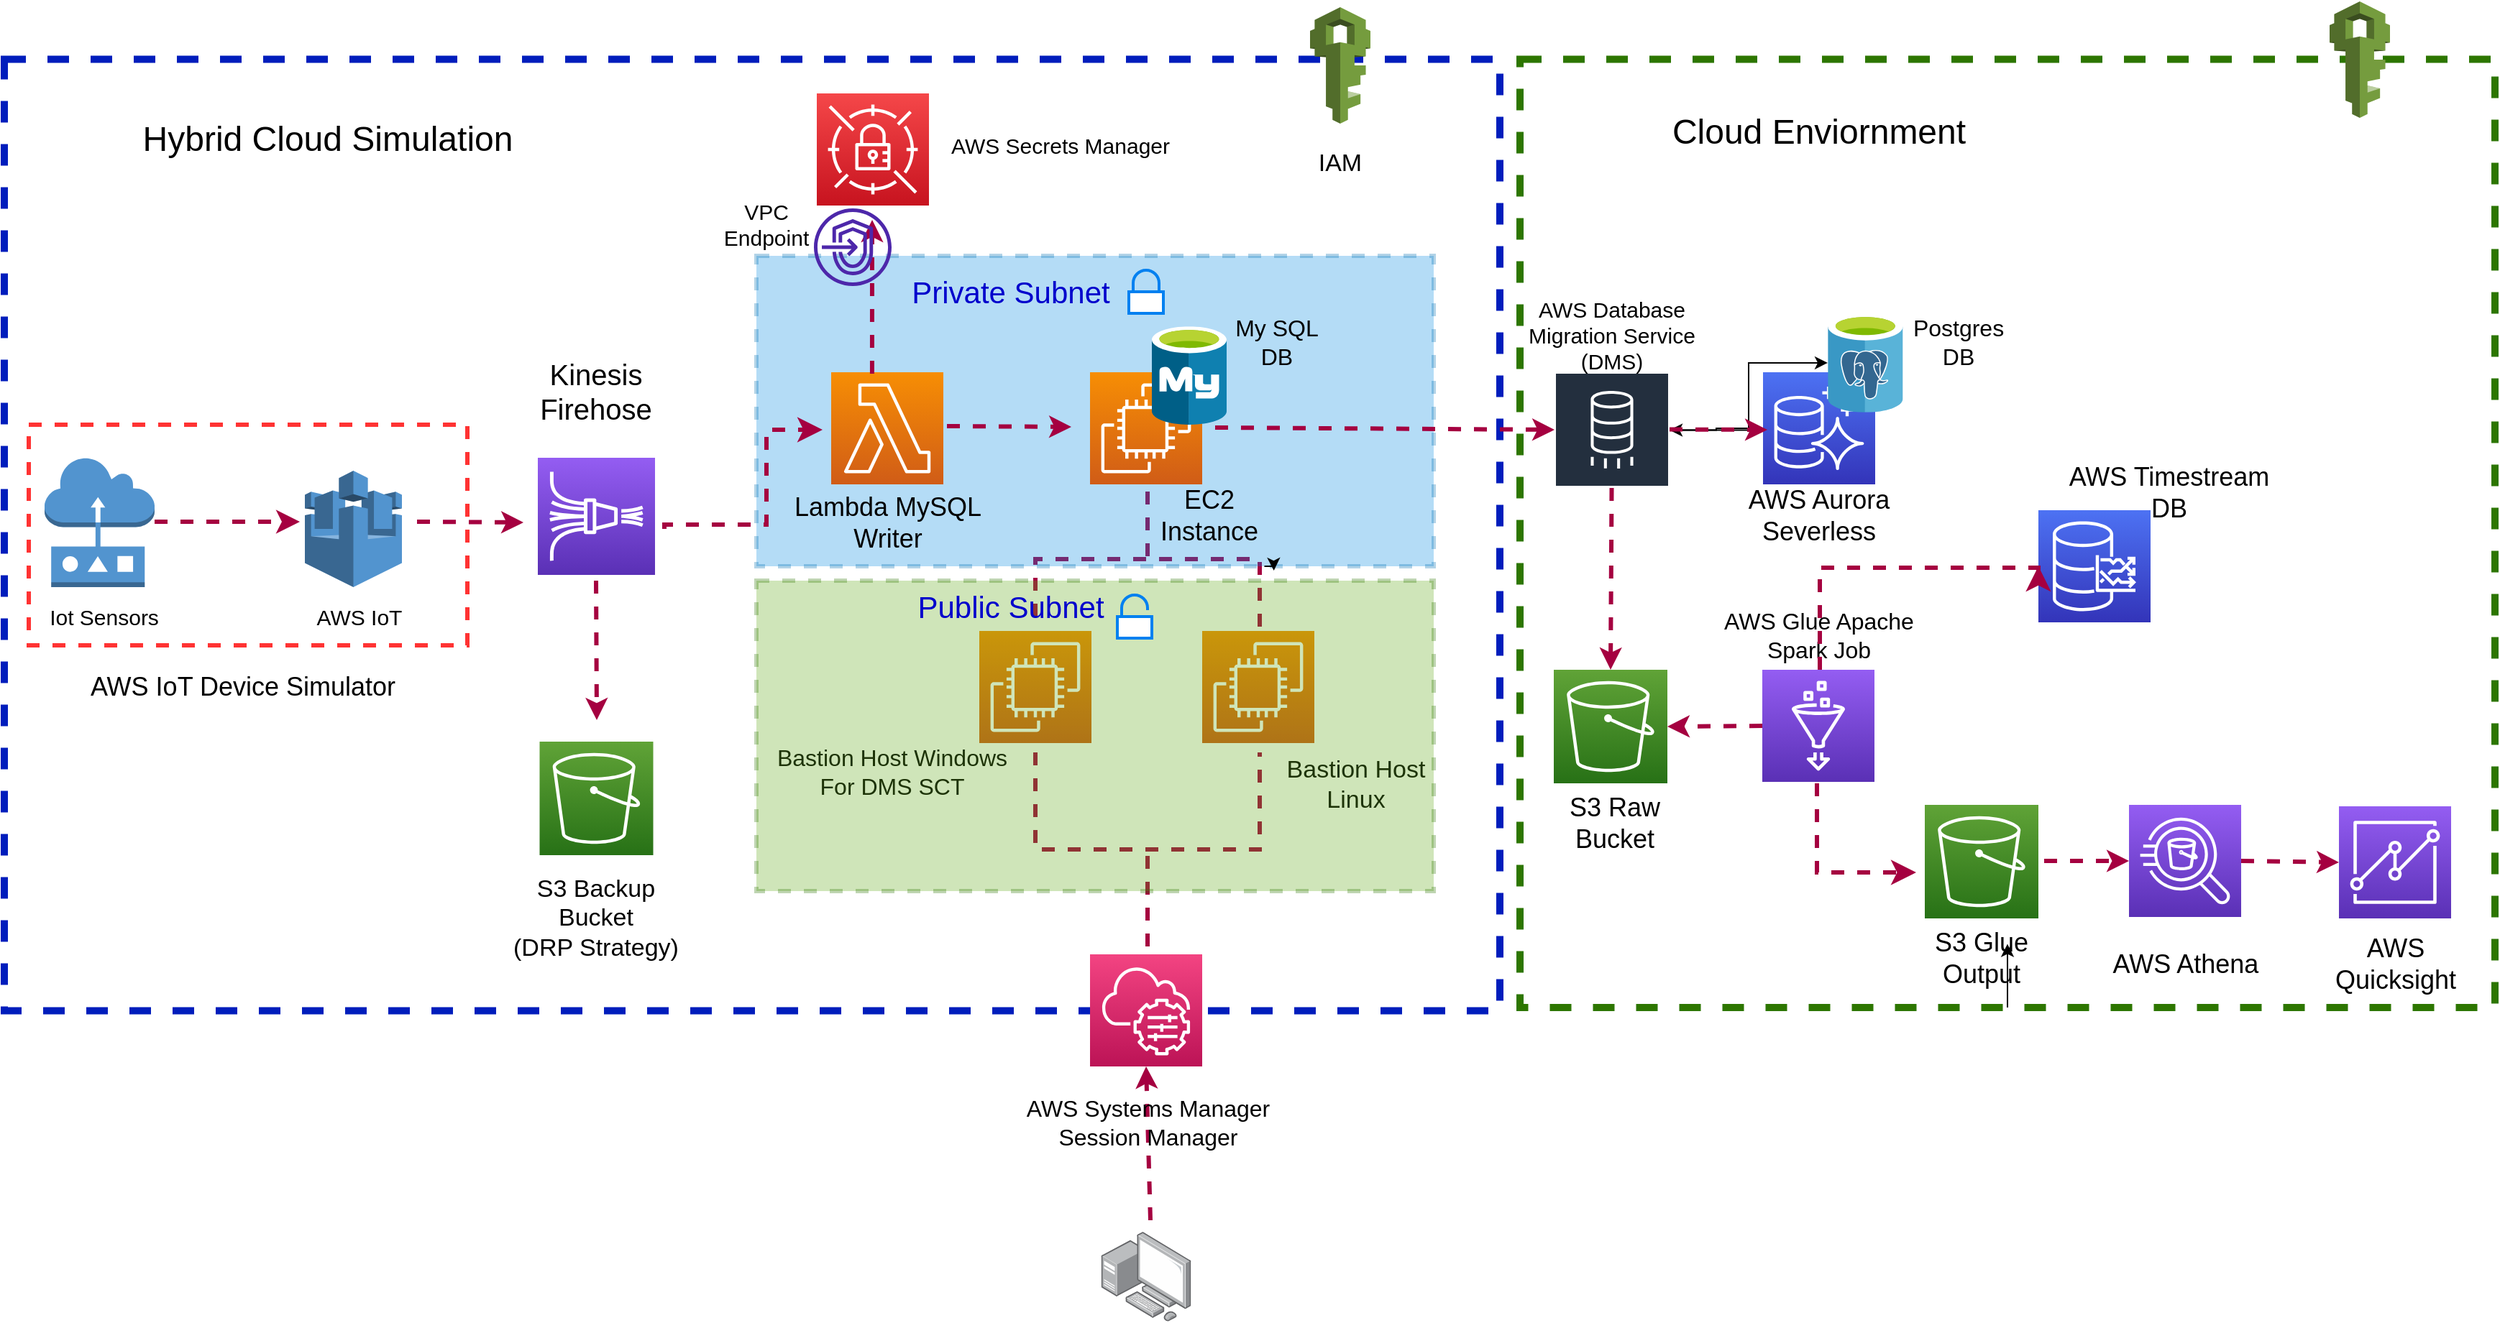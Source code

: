 <mxfile version="21.6.8" type="device">
  <diagram name="Page-1" id="rtOkTL911FVZccZ7OyHE">
    <mxGraphModel dx="2419" dy="1386" grid="0" gridSize="13" guides="1" tooltips="1" connect="1" arrows="1" fold="1" page="1" pageScale="1" pageWidth="1800" pageHeight="1000" background="#ffffff" math="0" shadow="0">
      <root>
        <mxCell id="0" />
        <mxCell id="1" parent="0" />
        <mxCell id="fxVpT7szKohUn9kdx5K2-78" value="" style="rounded=0;whiteSpace=wrap;html=1;fillColor=none;fontColor=#ffffff;strokeColor=#2D7600;gradientColor=none;strokeWidth=5;dashed=1;" vertex="1" parent="1">
          <mxGeometry x="1092" y="82.25" width="678" height="659.75" as="geometry" />
        </mxCell>
        <mxCell id="fxVpT7szKohUn9kdx5K2-30" value="" style="strokeWidth=3;html=1;shape=mxgraph.flowchart.annotation_2;align=left;labelPosition=right;pointerEvents=1;rotation=90;fillColor=#d80073;fontColor=#ffffff;strokeColor=#A50040;dashed=1;" vertex="1" parent="1">
          <mxGeometry x="786" y="352" width="94" height="156" as="geometry" />
        </mxCell>
        <mxCell id="fxVpT7szKohUn9kdx5K2-1" value="" style="rounded=0;whiteSpace=wrap;html=1;fillColor=none;dashed=1;strokeWidth=5;fontColor=#ffffff;strokeColor=#001DBC;" vertex="1" parent="1">
          <mxGeometry x="38" y="82.25" width="1040" height="662" as="geometry" />
        </mxCell>
        <mxCell id="9eGA8OLwAEAqsnnPTUQ7-1" value="" style="outlineConnect=0;dashed=0;verticalLabelPosition=bottom;verticalAlign=top;align=center;html=1;shape=mxgraph.aws3.sensor;fillColor=#5294CF;gradientColor=none;" parent="1" vertex="1">
          <mxGeometry x="66" y="359.5" width="76.5" height="90" as="geometry" />
        </mxCell>
        <mxCell id="9eGA8OLwAEAqsnnPTUQ7-2" value="" style="outlineConnect=0;dashed=0;verticalLabelPosition=bottom;verticalAlign=top;align=center;html=1;shape=mxgraph.aws3.aws_iot;fillColor=#5294CF;gradientColor=none;" parent="1" vertex="1">
          <mxGeometry x="247" y="368.5" width="67.5" height="81" as="geometry" />
        </mxCell>
        <mxCell id="9eGA8OLwAEAqsnnPTUQ7-3" value="" style="endArrow=classic;html=1;rounded=0;dashed=1;endSize=7;strokeColor=#A50040;fillColor=#d80073;strokeWidth=3;" parent="1" edge="1">
          <mxGeometry width="50" height="50" relative="1" as="geometry">
            <mxPoint x="142.5" y="404.005" as="sourcePoint" />
            <mxPoint x="243.5" y="404" as="targetPoint" />
          </mxGeometry>
        </mxCell>
        <mxCell id="9eGA8OLwAEAqsnnPTUQ7-4" value="" style="rounded=0;whiteSpace=wrap;html=1;fillColor=none;dashed=1;strokeColor=#FF3333;perimeterSpacing=12;strokeWidth=3;" parent="1" vertex="1">
          <mxGeometry x="55" y="336.5" width="305" height="153.5" as="geometry" />
        </mxCell>
        <mxCell id="9eGA8OLwAEAqsnnPTUQ7-5" value="&lt;font color=&quot;#000000&quot; style=&quot;font-size: 18px;&quot;&gt;AWS IoT Device Simulator&lt;/font&gt;" style="text;html=1;strokeColor=none;fillColor=none;align=center;verticalAlign=middle;whiteSpace=wrap;rounded=0;" parent="1" vertex="1">
          <mxGeometry x="92.5" y="504" width="222" height="30" as="geometry" />
        </mxCell>
        <mxCell id="9eGA8OLwAEAqsnnPTUQ7-8" value="" style="rounded=0;whiteSpace=wrap;html=1;fillColor=#098BE2;fontColor=#ffffff;strokeColor=#006EAF;strokeWidth=3;dashed=1;opacity=30;" parent="1" vertex="1">
          <mxGeometry x="561" y="219" width="471" height="216" as="geometry" />
        </mxCell>
        <mxCell id="9eGA8OLwAEAqsnnPTUQ7-9" value="" style="sketch=0;points=[[0,0,0],[0.25,0,0],[0.5,0,0],[0.75,0,0],[1,0,0],[0,1,0],[0.25,1,0],[0.5,1,0],[0.75,1,0],[1,1,0],[0,0.25,0],[0,0.5,0],[0,0.75,0],[1,0.25,0],[1,0.5,0],[1,0.75,0]];outlineConnect=0;fontColor=#232F3E;gradientColor=#945DF2;gradientDirection=north;fillColor=#5A30B5;strokeColor=#ffffff;dashed=0;verticalLabelPosition=bottom;verticalAlign=top;align=center;html=1;fontSize=12;fontStyle=0;aspect=fixed;shape=mxgraph.aws4.resourceIcon;resIcon=mxgraph.aws4.kinesis_data_firehose;" parent="1" vertex="1">
          <mxGeometry x="409" y="359.5" width="81.5" height="81.5" as="geometry" />
        </mxCell>
        <mxCell id="9eGA8OLwAEAqsnnPTUQ7-10" value="" style="endArrow=classic;html=1;rounded=0;fillColor=#d80073;strokeColor=#A50040;dashed=1;strokeWidth=3;" parent="1" edge="1">
          <mxGeometry width="50" height="50" relative="1" as="geometry">
            <mxPoint x="325" y="404" as="sourcePoint" />
            <mxPoint x="399" y="404.5" as="targetPoint" />
          </mxGeometry>
        </mxCell>
        <mxCell id="9eGA8OLwAEAqsnnPTUQ7-12" value="" style="endArrow=classic;html=1;rounded=0;strokeColor=#A50040;fillColor=#d80073;dashed=1;strokeWidth=3;" parent="1" edge="1">
          <mxGeometry width="50" height="50" relative="1" as="geometry">
            <mxPoint x="449.5" y="445" as="sourcePoint" />
            <mxPoint x="450" y="542" as="targetPoint" />
          </mxGeometry>
        </mxCell>
        <mxCell id="9eGA8OLwAEAqsnnPTUQ7-13" value="" style="sketch=0;points=[[0,0,0],[0.25,0,0],[0.5,0,0],[0.75,0,0],[1,0,0],[0,1,0],[0.25,1,0],[0.5,1,0],[0.75,1,0],[1,1,0],[0,0.25,0],[0,0.5,0],[0,0.75,0],[1,0.25,0],[1,0.5,0],[1,0.75,0]];outlineConnect=0;fontColor=#232F3E;gradientColor=#60A337;gradientDirection=north;fillColor=#277116;strokeColor=#ffffff;dashed=0;verticalLabelPosition=bottom;verticalAlign=top;align=center;html=1;fontSize=12;fontStyle=0;aspect=fixed;shape=mxgraph.aws4.resourceIcon;resIcon=mxgraph.aws4.s3;" parent="1" vertex="1">
          <mxGeometry x="410.25" y="557" width="79" height="79" as="geometry" />
        </mxCell>
        <mxCell id="9eGA8OLwAEAqsnnPTUQ7-17" value="" style="endArrow=classic;html=1;rounded=0;strokeColor=#A50040;fillColor=#d80073;dashed=1;strokeWidth=3;" parent="1" edge="1">
          <mxGeometry width="50" height="50" relative="1" as="geometry">
            <mxPoint x="693.5" y="337.5" as="sourcePoint" />
            <mxPoint x="780" y="338" as="targetPoint" />
          </mxGeometry>
        </mxCell>
        <mxCell id="9eGA8OLwAEAqsnnPTUQ7-18" value="&lt;font color=&quot;#0000cc&quot; style=&quot;font-size: 21px;&quot;&gt;Private Subnet&lt;/font&gt;" style="text;html=1;strokeColor=none;fillColor=none;align=center;verticalAlign=middle;whiteSpace=wrap;rounded=0;" parent="1" vertex="1">
          <mxGeometry x="657" y="221.5" width="162" height="45" as="geometry" />
        </mxCell>
        <mxCell id="9eGA8OLwAEAqsnnPTUQ7-19" value="" style="html=1;verticalLabelPosition=bottom;align=center;labelBackgroundColor=#ffffff;verticalAlign=top;strokeWidth=2;strokeColor=#0080F0;shadow=0;dashed=0;shape=mxgraph.ios7.icons.locked;" parent="1" vertex="1">
          <mxGeometry x="820" y="229" width="24" height="30" as="geometry" />
        </mxCell>
        <mxCell id="9eGA8OLwAEAqsnnPTUQ7-21" value="" style="sketch=0;points=[[0,0,0],[0.25,0,0],[0.5,0,0],[0.75,0,0],[1,0,0],[0,1,0],[0.25,1,0],[0.5,1,0],[0.75,1,0],[1,1,0],[0,0.25,0],[0,0.5,0],[0,0.75,0],[1,0.25,0],[1,0.5,0],[1,0.75,0]];outlineConnect=0;fontColor=#232F3E;gradientColor=#F54749;gradientDirection=north;fillColor=#C7131F;strokeColor=#ffffff;dashed=0;verticalLabelPosition=bottom;verticalAlign=top;align=center;html=1;fontSize=12;fontStyle=0;aspect=fixed;shape=mxgraph.aws4.resourceIcon;resIcon=mxgraph.aws4.secrets_manager;" parent="1" vertex="1">
          <mxGeometry x="603" y="106" width="78" height="78" as="geometry" />
        </mxCell>
        <mxCell id="9eGA8OLwAEAqsnnPTUQ7-22" value="" style="sketch=0;points=[[0,0,0],[0.25,0,0],[0.5,0,0],[0.75,0,0],[1,0,0],[0,1,0],[0.25,1,0],[0.5,1,0],[0.75,1,0],[1,1,0],[0,0.25,0],[0,0.5,0],[0,0.75,0],[1,0.25,0],[1,0.5,0],[1,0.75,0]];outlineConnect=0;fontColor=#232F3E;gradientColor=#F78E04;gradientDirection=north;fillColor=#D05C17;strokeColor=#ffffff;dashed=0;verticalLabelPosition=bottom;verticalAlign=top;align=center;html=1;fontSize=12;fontStyle=0;aspect=fixed;shape=mxgraph.aws4.resourceIcon;resIcon=mxgraph.aws4.lambda;" parent="1" vertex="1">
          <mxGeometry x="613" y="300" width="78" height="78" as="geometry" />
        </mxCell>
        <mxCell id="9eGA8OLwAEAqsnnPTUQ7-23" value="" style="endArrow=classic;html=1;rounded=0;strokeColor=#A50040;fillColor=#d80073;dashed=1;strokeWidth=3;exitX=0.365;exitY=0.013;exitDx=0;exitDy=0;exitPerimeter=0;" parent="1" edge="1" source="9eGA8OLwAEAqsnnPTUQ7-22">
          <mxGeometry width="50" height="50" relative="1" as="geometry">
            <mxPoint x="641.5" y="280" as="sourcePoint" />
            <mxPoint x="641.5" y="194" as="targetPoint" />
          </mxGeometry>
        </mxCell>
        <mxCell id="9eGA8OLwAEAqsnnPTUQ7-26" value="" style="sketch=0;points=[[0,0,0],[0.25,0,0],[0.5,0,0],[0.75,0,0],[1,0,0],[0,1,0],[0.25,1,0],[0.5,1,0],[0.75,1,0],[1,1,0],[0,0.25,0],[0,0.5,0],[0,0.75,0],[1,0.25,0],[1,0.5,0],[1,0.75,0]];outlineConnect=0;fontColor=#232F3E;gradientColor=#F78E04;gradientDirection=north;fillColor=#D05C17;strokeColor=#ffffff;dashed=0;verticalLabelPosition=bottom;verticalAlign=top;align=center;html=1;fontSize=12;fontStyle=0;aspect=fixed;shape=mxgraph.aws4.resourceIcon;resIcon=mxgraph.aws4.ec2;" parent="1" vertex="1">
          <mxGeometry x="793" y="300" width="78" height="78" as="geometry" />
        </mxCell>
        <mxCell id="9eGA8OLwAEAqsnnPTUQ7-27" value="" style="image;sketch=0;aspect=fixed;html=1;points=[];align=center;fontSize=12;image=img/lib/mscae/Azure_Database_for_MySQL_servers.svg;" parent="1" vertex="1">
          <mxGeometry x="836" y="268.08" width="52" height="68.42" as="geometry" />
        </mxCell>
        <mxCell id="9eGA8OLwAEAqsnnPTUQ7-28" value="&lt;font style=&quot;font-size: 18px;&quot; color=&quot;#000000&quot;&gt;EC2 Instance&lt;/font&gt;" style="text;html=1;strokeColor=none;fillColor=none;align=center;verticalAlign=middle;whiteSpace=wrap;rounded=0;strokeWidth=1;" parent="1" vertex="1">
          <mxGeometry x="836" y="385.25" width="80" height="30" as="geometry" />
        </mxCell>
        <mxCell id="9eGA8OLwAEAqsnnPTUQ7-29" value="&lt;font style=&quot;font-size: 16px;&quot; color=&quot;#000000&quot;&gt;My SQL DB&lt;/font&gt;" style="text;html=1;strokeColor=none;fillColor=none;align=center;verticalAlign=middle;whiteSpace=wrap;rounded=0;" parent="1" vertex="1">
          <mxGeometry x="893" y="264" width="60" height="30" as="geometry" />
        </mxCell>
        <mxCell id="9eGA8OLwAEAqsnnPTUQ7-32" value="&lt;font style=&quot;font-size: 17px;&quot; color=&quot;#000000&quot;&gt;S3 Backup Bucket &lt;br&gt;(DRP Strategy)&lt;/font&gt;" style="text;html=1;strokeColor=none;fillColor=none;align=center;verticalAlign=middle;whiteSpace=wrap;rounded=0;" parent="1" vertex="1">
          <mxGeometry x="383.37" y="640" width="132.75" height="79" as="geometry" />
        </mxCell>
        <mxCell id="9eGA8OLwAEAqsnnPTUQ7-36" value="&lt;font style=&quot;font-size: 15px;&quot; color=&quot;#000000&quot;&gt;AWS Secrets Manager&lt;/font&gt;" style="text;html=1;align=center;verticalAlign=middle;resizable=0;points=[];autosize=1;strokeColor=none;fillColor=none;" parent="1" vertex="1">
          <mxGeometry x="687" y="127" width="170" height="30" as="geometry" />
        </mxCell>
        <mxCell id="9eGA8OLwAEAqsnnPTUQ7-37" value="" style="edgeStyle=segmentEdgeStyle;endArrow=classic;html=1;curved=0;rounded=0;endSize=8;startSize=8;sourcePerimeterSpacing=0;targetPerimeterSpacing=0;fillColor=#d80073;strokeColor=#A50040;dashed=1;strokeWidth=3;" parent="1" edge="1">
          <mxGeometry width="100" relative="1" as="geometry">
            <mxPoint x="497" y="409" as="sourcePoint" />
            <mxPoint x="607" y="340" as="targetPoint" />
            <Array as="points">
              <mxPoint x="497" y="406" />
              <mxPoint x="568" y="406" />
              <mxPoint x="568" y="340" />
            </Array>
          </mxGeometry>
        </mxCell>
        <mxCell id="9eGA8OLwAEAqsnnPTUQ7-42" value="&lt;font style=&quot;font-size: 18px;&quot; color=&quot;#000000&quot;&gt;Lambda MySQL &lt;br&gt;Writer&lt;/font&gt;" style="text;html=1;align=center;verticalAlign=middle;resizable=0;points=[];autosize=1;strokeColor=none;fillColor=none;" parent="1" vertex="1">
          <mxGeometry x="578" y="377" width="148" height="55" as="geometry" />
        </mxCell>
        <mxCell id="9eGA8OLwAEAqsnnPTUQ7-44" value="&lt;font style=&quot;font-size: 15px;&quot; color=&quot;#000000&quot;&gt;Iot Sensors&lt;/font&gt;" style="text;html=1;strokeColor=none;fillColor=none;align=center;verticalAlign=middle;whiteSpace=wrap;rounded=0;" parent="1" vertex="1">
          <mxGeometry x="64" y="455" width="87" height="30" as="geometry" />
        </mxCell>
        <mxCell id="9eGA8OLwAEAqsnnPTUQ7-46" value="&lt;font style=&quot;font-size: 15px;&quot; color=&quot;#000000&quot;&gt;AWS IoT&lt;/font&gt;" style="text;html=1;strokeColor=none;fillColor=none;align=center;verticalAlign=middle;whiteSpace=wrap;rounded=0;" parent="1" vertex="1">
          <mxGeometry x="247" y="455" width="75.5" height="30" as="geometry" />
        </mxCell>
        <mxCell id="9eGA8OLwAEAqsnnPTUQ7-49" value="" style="sketch=0;outlineConnect=0;fontColor=#232F3E;gradientColor=none;fillColor=#4D27AA;strokeColor=none;dashed=0;verticalLabelPosition=bottom;verticalAlign=top;align=center;html=1;fontSize=12;fontStyle=0;aspect=fixed;pointerEvents=1;shape=mxgraph.aws4.endpoints;" parent="1" vertex="1">
          <mxGeometry x="601" y="186" width="54" height="54" as="geometry" />
        </mxCell>
        <mxCell id="9eGA8OLwAEAqsnnPTUQ7-52" value="&lt;font style=&quot;font-size: 15px;&quot; color=&quot;#000000&quot;&gt;VPC Endpoint&lt;/font&gt;" style="text;html=1;strokeColor=none;fillColor=none;align=center;verticalAlign=middle;whiteSpace=wrap;rounded=0;" parent="1" vertex="1">
          <mxGeometry x="538" y="182" width="60" height="30" as="geometry" />
        </mxCell>
        <mxCell id="fxVpT7szKohUn9kdx5K2-2" value="&lt;font style=&quot;font-size: 24px;&quot; color=&quot;#000000&quot;&gt;Hybrid Cloud Simulation&lt;/font&gt;" style="text;html=1;strokeColor=none;fillColor=none;align=center;verticalAlign=middle;whiteSpace=wrap;rounded=0;" vertex="1" parent="1">
          <mxGeometry x="74" y="123" width="378" height="30" as="geometry" />
        </mxCell>
        <mxCell id="fxVpT7szKohUn9kdx5K2-3" value="" style="outlineConnect=0;dashed=0;verticalLabelPosition=bottom;verticalAlign=top;align=center;html=1;shape=mxgraph.aws3.iam;fillColor=#759C3E;gradientColor=none;" vertex="1" parent="1">
          <mxGeometry x="946" y="46" width="42" height="81" as="geometry" />
        </mxCell>
        <mxCell id="fxVpT7szKohUn9kdx5K2-4" value="&lt;font style=&quot;font-size: 17px;&quot; color=&quot;#000000&quot;&gt;IAM&lt;/font&gt;" style="text;html=1;strokeColor=none;fillColor=none;align=center;verticalAlign=middle;whiteSpace=wrap;rounded=0;" vertex="1" parent="1">
          <mxGeometry x="937" y="140" width="60" height="30" as="geometry" />
        </mxCell>
        <mxCell id="fxVpT7szKohUn9kdx5K2-5" value="" style="sketch=0;points=[[0,0,0],[0.25,0,0],[0.5,0,0],[0.75,0,0],[1,0,0],[0,1,0],[0.25,1,0],[0.5,1,0],[0.75,1,0],[1,1,0],[0,0.25,0],[0,0.5,0],[0,0.75,0],[1,0.25,0],[1,0.5,0],[1,0.75,0]];outlineConnect=0;fontColor=#232F3E;gradientColor=#F78E04;gradientDirection=north;fillColor=#D05C17;strokeColor=#ffffff;dashed=0;verticalLabelPosition=bottom;verticalAlign=top;align=center;html=1;fontSize=12;fontStyle=0;aspect=fixed;shape=mxgraph.aws4.resourceIcon;resIcon=mxgraph.aws4.ec2;" vertex="1" parent="1">
          <mxGeometry x="716" y="480" width="78" height="78" as="geometry" />
        </mxCell>
        <mxCell id="fxVpT7szKohUn9kdx5K2-6" value="" style="sketch=0;points=[[0,0,0],[0.25,0,0],[0.5,0,0],[0.75,0,0],[1,0,0],[0,1,0],[0.25,1,0],[0.5,1,0],[0.75,1,0],[1,1,0],[0,0.25,0],[0,0.5,0],[0,0.75,0],[1,0.25,0],[1,0.5,0],[1,0.75,0]];outlineConnect=0;fontColor=#232F3E;gradientColor=#F78E04;gradientDirection=north;fillColor=#D05C17;strokeColor=#ffffff;dashed=0;verticalLabelPosition=bottom;verticalAlign=top;align=center;html=1;fontSize=12;fontStyle=0;aspect=fixed;shape=mxgraph.aws4.resourceIcon;resIcon=mxgraph.aws4.ec2;" vertex="1" parent="1">
          <mxGeometry x="871" y="480" width="78" height="78" as="geometry" />
        </mxCell>
        <mxCell id="fxVpT7szKohUn9kdx5K2-31" value="&lt;font style=&quot;font-size: 16px;&quot; color=&quot;#000000&quot;&gt;Bastion Host Windows For DMS SCT&lt;/font&gt;" style="text;html=1;strokeColor=none;fillColor=none;align=center;verticalAlign=middle;whiteSpace=wrap;rounded=0;strokeWidth=1;" vertex="1" parent="1">
          <mxGeometry x="561" y="563" width="189" height="30" as="geometry" />
        </mxCell>
        <mxCell id="fxVpT7szKohUn9kdx5K2-32" value="&lt;font style=&quot;font-size: 17px;&quot; color=&quot;#000000&quot;&gt;Bastion Host Linux&lt;/font&gt;" style="text;html=1;strokeColor=none;fillColor=none;align=center;verticalAlign=middle;whiteSpace=wrap;rounded=0;strokeWidth=1;" vertex="1" parent="1">
          <mxGeometry x="927" y="572" width="102" height="30" as="geometry" />
        </mxCell>
        <mxCell id="fxVpT7szKohUn9kdx5K2-34" value="" style="strokeWidth=3;html=1;shape=mxgraph.flowchart.annotation_2;align=left;labelPosition=right;pointerEvents=1;rotation=90;fillColor=#d80073;fontColor=#ffffff;strokeColor=#A50040;dashed=1;direction=west;" vertex="1" parent="1">
          <mxGeometry x="765.5" y="554" width="135" height="156" as="geometry" />
        </mxCell>
        <mxCell id="fxVpT7szKohUn9kdx5K2-7" value="" style="sketch=0;points=[[0,0,0],[0.25,0,0],[0.5,0,0],[0.75,0,0],[1,0,0],[0,1,0],[0.25,1,0],[0.5,1,0],[0.75,1,0],[1,1,0],[0,0.25,0],[0,0.5,0],[0,0.75,0],[1,0.25,0],[1,0.5,0],[1,0.75,0]];points=[[0,0,0],[0.25,0,0],[0.5,0,0],[0.75,0,0],[1,0,0],[0,1,0],[0.25,1,0],[0.5,1,0],[0.75,1,0],[1,1,0],[0,0.25,0],[0,0.5,0],[0,0.75,0],[1,0.25,0],[1,0.5,0],[1,0.75,0]];outlineConnect=0;fontColor=#232F3E;gradientColor=#F34482;gradientDirection=north;fillColor=#BC1356;strokeColor=#ffffff;dashed=0;verticalLabelPosition=bottom;verticalAlign=top;align=center;html=1;fontSize=12;fontStyle=0;aspect=fixed;shape=mxgraph.aws4.resourceIcon;resIcon=mxgraph.aws4.systems_manager;" vertex="1" parent="1">
          <mxGeometry x="793" y="705" width="78" height="78" as="geometry" />
        </mxCell>
        <mxCell id="fxVpT7szKohUn9kdx5K2-37" value="" style="endArrow=classic;html=1;rounded=0;entryX=0.5;entryY=1;entryDx=0;entryDy=0;entryPerimeter=0;fillColor=#d80073;strokeColor=#A50040;strokeWidth=3;dashed=1;" edge="1" parent="1" target="fxVpT7szKohUn9kdx5K2-7">
          <mxGeometry width="50" height="50" relative="1" as="geometry">
            <mxPoint x="835" y="890" as="sourcePoint" />
            <mxPoint x="888" y="847" as="targetPoint" />
          </mxGeometry>
        </mxCell>
        <mxCell id="fxVpT7szKohUn9kdx5K2-35" value="&lt;font style=&quot;font-size: 16px;&quot; color=&quot;#000000&quot;&gt;AWS Systems Manager&lt;br&gt;Session Manager&lt;br&gt;&lt;/font&gt;" style="text;html=1;strokeColor=none;fillColor=none;align=center;verticalAlign=middle;whiteSpace=wrap;rounded=0;strokeWidth=1;" vertex="1" parent="1">
          <mxGeometry x="738.5" y="807" width="189" height="30" as="geometry" />
        </mxCell>
        <mxCell id="fxVpT7szKohUn9kdx5K2-38" value="" style="image;points=[];aspect=fixed;html=1;align=center;shadow=0;dashed=0;image=img/lib/allied_telesis/computer_and_terminals/Personal_Computer_with_Server.svg;" vertex="1" parent="1">
          <mxGeometry x="800.8" y="898" width="62.4" height="62.4" as="geometry" />
        </mxCell>
        <mxCell id="fxVpT7szKohUn9kdx5K2-39" style="edgeStyle=orthogonalEdgeStyle;rounded=0;orthogonalLoop=1;jettySize=auto;html=1;exitX=0.75;exitY=1;exitDx=0;exitDy=0;entryX=0.764;entryY=1.014;entryDx=0;entryDy=0;entryPerimeter=0;" edge="1" parent="1" source="9eGA8OLwAEAqsnnPTUQ7-8" target="9eGA8OLwAEAqsnnPTUQ7-8">
          <mxGeometry relative="1" as="geometry" />
        </mxCell>
        <mxCell id="fxVpT7szKohUn9kdx5K2-67" value="" style="edgeStyle=orthogonalEdgeStyle;rounded=0;orthogonalLoop=1;jettySize=auto;html=1;" edge="1" parent="1" source="fxVpT7szKohUn9kdx5K2-40" target="fxVpT7szKohUn9kdx5K2-42">
          <mxGeometry relative="1" as="geometry" />
        </mxCell>
        <mxCell id="fxVpT7szKohUn9kdx5K2-40" value="" style="sketch=0;outlineConnect=0;fontColor=#232F3E;gradientColor=none;strokeColor=#ffffff;fillColor=#232F3E;dashed=0;verticalLabelPosition=middle;verticalAlign=bottom;align=center;html=1;whiteSpace=wrap;fontSize=10;fontStyle=1;spacing=3;shape=mxgraph.aws4.productIcon;prIcon=mxgraph.aws4.database_migration_service;" vertex="1" parent="1">
          <mxGeometry x="1116" y="300" width="80" height="80.5" as="geometry" />
        </mxCell>
        <mxCell id="fxVpT7szKohUn9kdx5K2-50" value="" style="edgeStyle=orthogonalEdgeStyle;rounded=0;orthogonalLoop=1;jettySize=auto;html=1;" edge="1" parent="1" source="fxVpT7szKohUn9kdx5K2-41" target="fxVpT7szKohUn9kdx5K2-40">
          <mxGeometry relative="1" as="geometry" />
        </mxCell>
        <mxCell id="fxVpT7szKohUn9kdx5K2-41" value="" style="sketch=0;points=[[0,0,0],[0.25,0,0],[0.5,0,0],[0.75,0,0],[1,0,0],[0,1,0],[0.25,1,0],[0.5,1,0],[0.75,1,0],[1,1,0],[0,0.25,0],[0,0.5,0],[0,0.75,0],[1,0.25,0],[1,0.5,0],[1,0.75,0]];outlineConnect=0;fontColor=#232F3E;gradientColor=#4D72F3;gradientDirection=north;fillColor=#3334B9;strokeColor=#ffffff;dashed=0;verticalLabelPosition=bottom;verticalAlign=top;align=center;html=1;fontSize=12;fontStyle=0;aspect=fixed;shape=mxgraph.aws4.resourceIcon;resIcon=mxgraph.aws4.aurora;" vertex="1" parent="1">
          <mxGeometry x="1261" y="300" width="78" height="78" as="geometry" />
        </mxCell>
        <mxCell id="fxVpT7szKohUn9kdx5K2-42" value="" style="image;sketch=0;aspect=fixed;html=1;points=[];align=center;fontSize=12;image=img/lib/mscae/Azure_Database_for_PostgreSQL_servers.svg;" vertex="1" parent="1">
          <mxGeometry x="1306" y="259" width="52.38" height="68.92" as="geometry" />
        </mxCell>
        <mxCell id="fxVpT7szKohUn9kdx5K2-43" value="" style="endArrow=classic;html=1;rounded=0;strokeColor=#A50040;fillColor=#d80073;dashed=1;strokeWidth=3;" edge="1" parent="1" target="fxVpT7szKohUn9kdx5K2-40">
          <mxGeometry width="50" height="50" relative="1" as="geometry">
            <mxPoint x="880" y="338.5" as="sourcePoint" />
            <mxPoint x="1048" y="351" as="targetPoint" />
          </mxGeometry>
        </mxCell>
        <mxCell id="fxVpT7szKohUn9kdx5K2-45" value="&lt;font style=&quot;font-size: 16px;&quot; color=&quot;#000000&quot;&gt;Postgres DB&lt;/font&gt;" style="text;html=1;strokeColor=none;fillColor=none;align=center;verticalAlign=middle;whiteSpace=wrap;rounded=0;" vertex="1" parent="1">
          <mxGeometry x="1367" y="264" width="60" height="30" as="geometry" />
        </mxCell>
        <mxCell id="fxVpT7szKohUn9kdx5K2-46" value="&lt;font style=&quot;font-size: 18px;&quot; color=&quot;#000000&quot;&gt;AWS Aurora Severless&lt;/font&gt;" style="text;html=1;strokeColor=none;fillColor=none;align=center;verticalAlign=middle;whiteSpace=wrap;rounded=0;strokeWidth=1;" vertex="1" parent="1">
          <mxGeometry x="1240" y="385.25" width="120" height="30" as="geometry" />
        </mxCell>
        <mxCell id="fxVpT7szKohUn9kdx5K2-47" value="" style="endArrow=classic;html=1;rounded=0;strokeColor=#A50040;fillColor=#d80073;dashed=1;strokeWidth=3;" edge="1" parent="1">
          <mxGeometry width="50" height="50" relative="1" as="geometry">
            <mxPoint x="1196" y="339.75" as="sourcePoint" />
            <mxPoint x="1264" y="340" as="targetPoint" />
          </mxGeometry>
        </mxCell>
        <mxCell id="fxVpT7szKohUn9kdx5K2-48" value="" style="sketch=0;points=[[0,0,0],[0.25,0,0],[0.5,0,0],[0.75,0,0],[1,0,0],[0,1,0],[0.25,1,0],[0.5,1,0],[0.75,1,0],[1,1,0],[0,0.25,0],[0,0.5,0],[0,0.75,0],[1,0.25,0],[1,0.5,0],[1,0.75,0]];outlineConnect=0;fontColor=#232F3E;gradientColor=#60A337;gradientDirection=north;fillColor=#277116;strokeColor=#ffffff;dashed=0;verticalLabelPosition=bottom;verticalAlign=top;align=center;html=1;fontSize=12;fontStyle=0;aspect=fixed;shape=mxgraph.aws4.resourceIcon;resIcon=mxgraph.aws4.s3;" vertex="1" parent="1">
          <mxGeometry x="1115.5" y="507" width="79" height="79" as="geometry" />
        </mxCell>
        <mxCell id="fxVpT7szKohUn9kdx5K2-49" value="" style="endArrow=classic;html=1;rounded=0;fillColor=#d80073;strokeColor=#A50040;strokeWidth=3;dashed=1;entryX=0.5;entryY=0;entryDx=0;entryDy=0;entryPerimeter=0;" edge="1" parent="1" source="fxVpT7szKohUn9kdx5K2-40" target="fxVpT7szKohUn9kdx5K2-48">
          <mxGeometry width="50" height="50" relative="1" as="geometry">
            <mxPoint x="1167" y="402" as="sourcePoint" />
            <mxPoint x="1162" y="541" as="targetPoint" />
          </mxGeometry>
        </mxCell>
        <mxCell id="fxVpT7szKohUn9kdx5K2-51" value="&lt;font style=&quot;font-size: 15px;&quot; color=&quot;#000000&quot;&gt;AWS Database Migration Service (DMS)&lt;/font&gt;" style="text;html=1;strokeColor=none;fillColor=none;align=center;verticalAlign=middle;whiteSpace=wrap;rounded=0;strokeWidth=1;" vertex="1" parent="1">
          <mxGeometry x="1095.5" y="259" width="120" height="30" as="geometry" />
        </mxCell>
        <mxCell id="fxVpT7szKohUn9kdx5K2-53" value="" style="sketch=0;points=[[0,0,0],[0.25,0,0],[0.5,0,0],[0.75,0,0],[1,0,0],[0,1,0],[0.25,1,0],[0.5,1,0],[0.75,1,0],[1,1,0],[0,0.25,0],[0,0.5,0],[0,0.75,0],[1,0.25,0],[1,0.5,0],[1,0.75,0]];outlineConnect=0;fontColor=#232F3E;gradientColor=#945DF2;gradientDirection=north;fillColor=#5A30B5;strokeColor=#ffffff;dashed=0;verticalLabelPosition=bottom;verticalAlign=top;align=center;html=1;fontSize=12;fontStyle=0;aspect=fixed;shape=mxgraph.aws4.resourceIcon;resIcon=mxgraph.aws4.glue;" vertex="1" parent="1">
          <mxGeometry x="1260.5" y="507" width="78" height="78" as="geometry" />
        </mxCell>
        <mxCell id="fxVpT7szKohUn9kdx5K2-55" value="" style="endArrow=classic;html=1;rounded=0;fillColor=#d80073;strokeColor=#A50040;strokeWidth=3;dashed=1;entryX=1;entryY=0.5;entryDx=0;entryDy=0;entryPerimeter=0;exitX=0;exitY=0.5;exitDx=0;exitDy=0;exitPerimeter=0;" edge="1" parent="1" source="fxVpT7szKohUn9kdx5K2-53" target="fxVpT7szKohUn9kdx5K2-48">
          <mxGeometry width="50" height="50" relative="1" as="geometry">
            <mxPoint x="1278.5" y="547" as="sourcePoint" />
            <mxPoint x="1181.5" y="533" as="targetPoint" />
          </mxGeometry>
        </mxCell>
        <mxCell id="fxVpT7szKohUn9kdx5K2-56" value="" style="sketch=0;points=[[0,0,0],[0.25,0,0],[0.5,0,0],[0.75,0,0],[1,0,0],[0,1,0],[0.25,1,0],[0.5,1,0],[0.75,1,0],[1,1,0],[0,0.25,0],[0,0.5,0],[0,0.75,0],[1,0.25,0],[1,0.5,0],[1,0.75,0]];outlineConnect=0;fontColor=#232F3E;gradientColor=#60A337;gradientDirection=north;fillColor=#277116;strokeColor=#ffffff;dashed=0;verticalLabelPosition=bottom;verticalAlign=top;align=center;html=1;fontSize=12;fontStyle=0;aspect=fixed;shape=mxgraph.aws4.resourceIcon;resIcon=mxgraph.aws4.s3;" vertex="1" parent="1">
          <mxGeometry x="1373.5" y="601" width="79" height="79" as="geometry" />
        </mxCell>
        <mxCell id="fxVpT7szKohUn9kdx5K2-58" value="" style="edgeStyle=elbowEdgeStyle;elbow=vertical;endArrow=classic;html=1;curved=0;rounded=0;endSize=8;startSize=8;fillColor=#d80073;strokeColor=#A50040;strokeWidth=3;dashed=1;" edge="1" parent="1">
          <mxGeometry width="50" height="50" relative="1" as="geometry">
            <mxPoint x="1298.5" y="586" as="sourcePoint" />
            <mxPoint x="1367.5" y="648" as="targetPoint" />
            <Array as="points">
              <mxPoint x="1355.5" y="648" />
            </Array>
          </mxGeometry>
        </mxCell>
        <mxCell id="fxVpT7szKohUn9kdx5K2-64" value="&lt;font style=&quot;font-size: 16px;&quot; color=&quot;#000000&quot;&gt;AWS Glue Apache Spark Job&lt;/font&gt;" style="text;html=1;strokeColor=none;fillColor=none;align=center;verticalAlign=middle;whiteSpace=wrap;rounded=0;strokeWidth=1;" vertex="1" parent="1">
          <mxGeometry x="1217.5" y="465" width="164" height="36" as="geometry" />
        </mxCell>
        <mxCell id="fxVpT7szKohUn9kdx5K2-66" value="" style="sketch=0;points=[[0,0,0],[0.25,0,0],[0.5,0,0],[0.75,0,0],[1,0,0],[0,1,0],[0.25,1,0],[0.5,1,0],[0.75,1,0],[1,1,0],[0,0.25,0],[0,0.5,0],[0,0.75,0],[1,0.25,0],[1,0.5,0],[1,0.75,0]];outlineConnect=0;fontColor=#232F3E;gradientColor=#945DF2;gradientDirection=north;fillColor=#5A30B5;strokeColor=#ffffff;dashed=0;verticalLabelPosition=bottom;verticalAlign=top;align=center;html=1;fontSize=12;fontStyle=0;aspect=fixed;shape=mxgraph.aws4.resourceIcon;resIcon=mxgraph.aws4.athena;" vertex="1" parent="1">
          <mxGeometry x="1515.5" y="601" width="78" height="78" as="geometry" />
        </mxCell>
        <mxCell id="fxVpT7szKohUn9kdx5K2-68" value="" style="endArrow=classic;html=1;rounded=0;strokeColor=#A50040;fillColor=#d80073;dashed=1;strokeWidth=3;entryX=0;entryY=0.5;entryDx=0;entryDy=0;entryPerimeter=0;" edge="1" parent="1" target="fxVpT7szKohUn9kdx5K2-66">
          <mxGeometry width="50" height="50" relative="1" as="geometry">
            <mxPoint x="1456.5" y="640" as="sourcePoint" />
            <mxPoint x="1506.5" y="638" as="targetPoint" />
          </mxGeometry>
        </mxCell>
        <mxCell id="fxVpT7szKohUn9kdx5K2-69" value="" style="sketch=0;points=[[0,0,0],[0.25,0,0],[0.5,0,0],[0.75,0,0],[1,0,0],[0,1,0],[0.25,1,0],[0.5,1,0],[0.75,1,0],[1,1,0],[0,0.25,0],[0,0.5,0],[0,0.75,0],[1,0.25,0],[1,0.5,0],[1,0.75,0]];outlineConnect=0;fontColor=#232F3E;gradientColor=#945DF2;gradientDirection=north;fillColor=#5A30B5;strokeColor=#ffffff;dashed=0;verticalLabelPosition=bottom;verticalAlign=top;align=center;html=1;fontSize=12;fontStyle=0;aspect=fixed;shape=mxgraph.aws4.resourceIcon;resIcon=mxgraph.aws4.quicksight;" vertex="1" parent="1">
          <mxGeometry x="1661.5" y="602" width="78" height="78" as="geometry" />
        </mxCell>
        <mxCell id="fxVpT7szKohUn9kdx5K2-70" value="" style="endArrow=classic;html=1;rounded=0;strokeColor=#A50040;fillColor=#d80073;dashed=1;strokeWidth=3;entryX=0;entryY=0.5;entryDx=0;entryDy=0;entryPerimeter=0;exitX=1;exitY=0.5;exitDx=0;exitDy=0;exitPerimeter=0;" edge="1" parent="1" source="fxVpT7szKohUn9kdx5K2-66" target="fxVpT7szKohUn9kdx5K2-69">
          <mxGeometry width="50" height="50" relative="1" as="geometry">
            <mxPoint x="1610.5" y="641" as="sourcePoint" />
            <mxPoint x="1642.5" y="645" as="targetPoint" />
          </mxGeometry>
        </mxCell>
        <mxCell id="fxVpT7szKohUn9kdx5K2-71" value="&lt;font style=&quot;font-size: 18px;&quot; color=&quot;#000000&quot;&gt;S3 Glue Output&lt;/font&gt;" style="text;html=1;strokeColor=none;fillColor=none;align=center;verticalAlign=middle;whiteSpace=wrap;rounded=0;strokeWidth=1;" vertex="1" parent="1">
          <mxGeometry x="1353" y="693" width="120" height="30" as="geometry" />
        </mxCell>
        <mxCell id="fxVpT7szKohUn9kdx5K2-72" value="&lt;font style=&quot;font-size: 18px;&quot; color=&quot;#000000&quot;&gt;AWS Athena&lt;/font&gt;" style="text;html=1;strokeColor=none;fillColor=none;align=center;verticalAlign=middle;whiteSpace=wrap;rounded=0;strokeWidth=1;" vertex="1" parent="1">
          <mxGeometry x="1494.5" y="697" width="120" height="30" as="geometry" />
        </mxCell>
        <mxCell id="fxVpT7szKohUn9kdx5K2-73" value="&lt;font style=&quot;font-size: 18px;&quot; color=&quot;#000000&quot;&gt;AWS Quicksight&lt;/font&gt;" style="text;html=1;strokeColor=none;fillColor=none;align=center;verticalAlign=middle;whiteSpace=wrap;rounded=0;strokeWidth=1;" vertex="1" parent="1">
          <mxGeometry x="1640.5" y="697" width="120" height="30" as="geometry" />
        </mxCell>
        <mxCell id="fxVpT7szKohUn9kdx5K2-74" value="" style="sketch=0;points=[[0,0,0],[0.25,0,0],[0.5,0,0],[0.75,0,0],[1,0,0],[0,1,0],[0.25,1,0],[0.5,1,0],[0.75,1,0],[1,1,0],[0,0.25,0],[0,0.5,0],[0,0.75,0],[1,0.25,0],[1,0.5,0],[1,0.75,0]];outlineConnect=0;fontColor=#232F3E;gradientColor=#4D72F3;gradientDirection=north;fillColor=#3334B9;strokeColor=#ffffff;dashed=0;verticalLabelPosition=bottom;verticalAlign=top;align=center;html=1;fontSize=12;fontStyle=0;aspect=fixed;shape=mxgraph.aws4.resourceIcon;resIcon=mxgraph.aws4.timestream;" vertex="1" parent="1">
          <mxGeometry x="1452.5" y="396" width="78" height="78" as="geometry" />
        </mxCell>
        <mxCell id="fxVpT7szKohUn9kdx5K2-75" value="" style="edgeStyle=elbowEdgeStyle;elbow=vertical;endArrow=classic;html=1;curved=0;rounded=0;endSize=8;startSize=8;strokeWidth=3;fillColor=#d80073;strokeColor=#A50040;dashed=1;entryX=0;entryY=0.5;entryDx=0;entryDy=0;entryPerimeter=0;" edge="1" parent="1" target="fxVpT7szKohUn9kdx5K2-74">
          <mxGeometry width="50" height="50" relative="1" as="geometry">
            <mxPoint x="1300.5" y="507" as="sourcePoint" />
            <mxPoint x="1374" y="432" as="targetPoint" />
            <Array as="points">
              <mxPoint x="1373" y="436" />
            </Array>
          </mxGeometry>
        </mxCell>
        <mxCell id="fxVpT7szKohUn9kdx5K2-76" value="&lt;font style=&quot;font-size: 18px;&quot; color=&quot;#000000&quot;&gt;AWS Timestream DB&lt;/font&gt;" style="text;html=1;strokeColor=none;fillColor=none;align=center;verticalAlign=middle;whiteSpace=wrap;rounded=0;strokeWidth=1;" vertex="1" parent="1">
          <mxGeometry x="1463" y="368.5" width="160.5" height="30" as="geometry" />
        </mxCell>
        <mxCell id="fxVpT7szKohUn9kdx5K2-77" value="&lt;font style=&quot;font-size: 18px;&quot; color=&quot;#000000&quot;&gt;S3 Raw Bucket&lt;/font&gt;" style="text;html=1;strokeColor=none;fillColor=none;align=center;verticalAlign=middle;whiteSpace=wrap;rounded=0;strokeWidth=1;" vertex="1" parent="1">
          <mxGeometry x="1097.5" y="599" width="120" height="30" as="geometry" />
        </mxCell>
        <mxCell id="fxVpT7szKohUn9kdx5K2-79" style="edgeStyle=orthogonalEdgeStyle;rounded=0;orthogonalLoop=1;jettySize=auto;html=1;exitX=0.5;exitY=1;exitDx=0;exitDy=0;entryX=0.5;entryY=0.933;entryDx=0;entryDy=0;entryPerimeter=0;" edge="1" parent="1" source="fxVpT7szKohUn9kdx5K2-78" target="fxVpT7szKohUn9kdx5K2-78">
          <mxGeometry relative="1" as="geometry" />
        </mxCell>
        <mxCell id="fxVpT7szKohUn9kdx5K2-81" value="&lt;font style=&quot;font-size: 24px;&quot; color=&quot;#000000&quot;&gt;Cloud Enviornment&lt;/font&gt;" style="text;html=1;strokeColor=none;fillColor=none;align=center;verticalAlign=middle;whiteSpace=wrap;rounded=0;" vertex="1" parent="1">
          <mxGeometry x="1111" y="118" width="378" height="30" as="geometry" />
        </mxCell>
        <mxCell id="fxVpT7szKohUn9kdx5K2-82" value="" style="outlineConnect=0;dashed=0;verticalLabelPosition=bottom;verticalAlign=top;align=center;html=1;shape=mxgraph.aws3.iam;fillColor=#759C3E;gradientColor=none;" vertex="1" parent="1">
          <mxGeometry x="1655" y="42" width="42" height="81" as="geometry" />
        </mxCell>
        <mxCell id="fxVpT7szKohUn9kdx5K2-83" value="" style="rounded=0;whiteSpace=wrap;html=1;fillColor=#60a917;fontColor=#ffffff;strokeColor=#2D7600;strokeWidth=3;dashed=1;opacity=30;" vertex="1" parent="1">
          <mxGeometry x="561" y="445" width="471" height="216" as="geometry" />
        </mxCell>
        <mxCell id="fxVpT7szKohUn9kdx5K2-84" value="&lt;font color=&quot;#0000cc&quot; style=&quot;font-size: 21px;&quot;&gt;Public Subnet&lt;/font&gt;" style="text;html=1;strokeColor=none;fillColor=none;align=center;verticalAlign=middle;whiteSpace=wrap;rounded=0;" vertex="1" parent="1">
          <mxGeometry x="657" y="440" width="162" height="45" as="geometry" />
        </mxCell>
        <mxCell id="fxVpT7szKohUn9kdx5K2-85" value="" style="html=1;verticalLabelPosition=bottom;align=center;labelBackgroundColor=#ffffff;verticalAlign=top;strokeWidth=2;strokeColor=#0080F0;shadow=0;dashed=0;shape=mxgraph.ios7.icons.unlocked;" vertex="1" parent="1">
          <mxGeometry x="812" y="455" width="24" height="30" as="geometry" />
        </mxCell>
        <mxCell id="fxVpT7szKohUn9kdx5K2-86" value="&lt;font style=&quot;font-size: 20px;&quot; color=&quot;#000000&quot;&gt;Kinesis Firehose&lt;/font&gt;" style="text;html=1;strokeColor=none;fillColor=none;align=center;verticalAlign=middle;whiteSpace=wrap;rounded=0;" vertex="1" parent="1">
          <mxGeometry x="383.37" y="273" width="132.75" height="79" as="geometry" />
        </mxCell>
      </root>
    </mxGraphModel>
  </diagram>
</mxfile>
